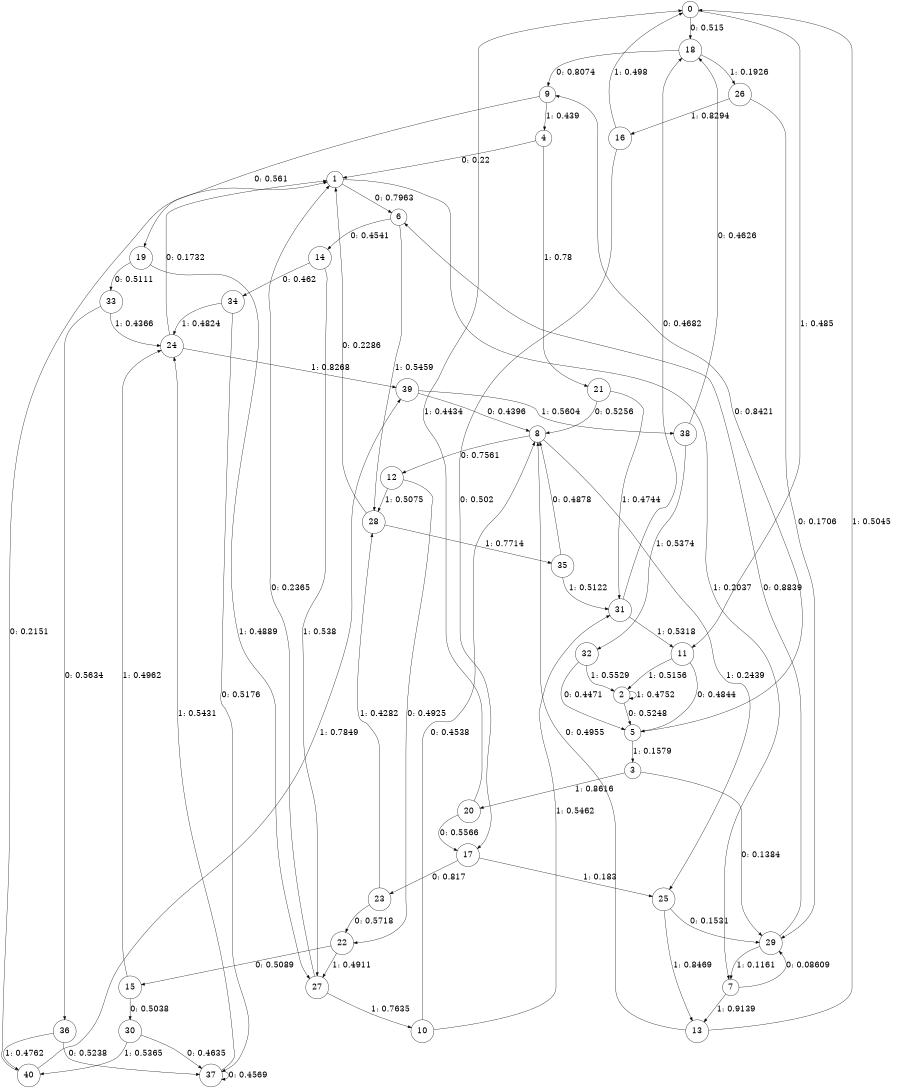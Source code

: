 digraph "ch33concat_phase3_L8" {
size = "6,8.5";
ratio = "fill";
node [shape = circle];
node [fontsize = 24];
edge [fontsize = 24];
0 -> 18 [label = "0: 0.515    "];
0 -> 11 [label = "1: 0.485    "];
1 -> 6 [label = "0: 0.7963   "];
1 -> 7 [label = "1: 0.2037   "];
2 -> 5 [label = "0: 0.5248   "];
2 -> 2 [label = "1: 0.4752   "];
3 -> 29 [label = "0: 0.1384   "];
3 -> 20 [label = "1: 0.8616   "];
4 -> 1 [label = "0: 0.22     "];
4 -> 21 [label = "1: 0.78     "];
5 -> 9 [label = "0: 0.8421   "];
5 -> 3 [label = "1: 0.1579   "];
6 -> 14 [label = "0: 0.4541   "];
6 -> 28 [label = "1: 0.5459   "];
7 -> 29 [label = "0: 0.08609  "];
7 -> 13 [label = "1: 0.9139   "];
8 -> 12 [label = "0: 0.7561   "];
8 -> 25 [label = "1: 0.2439   "];
9 -> 19 [label = "0: 0.561    "];
9 -> 4 [label = "1: 0.439    "];
10 -> 8 [label = "0: 0.4538   "];
10 -> 31 [label = "1: 0.5462   "];
11 -> 5 [label = "0: 0.4844   "];
11 -> 2 [label = "1: 0.5156   "];
12 -> 22 [label = "0: 0.4925   "];
12 -> 28 [label = "1: 0.5075   "];
13 -> 8 [label = "0: 0.4955   "];
13 -> 0 [label = "1: 0.5045   "];
14 -> 34 [label = "0: 0.462    "];
14 -> 27 [label = "1: 0.538    "];
15 -> 30 [label = "0: 0.5038   "];
15 -> 24 [label = "1: 0.4962   "];
16 -> 17 [label = "0: 0.502    "];
16 -> 0 [label = "1: 0.498    "];
17 -> 23 [label = "0: 0.817    "];
17 -> 25 [label = "1: 0.183    "];
18 -> 9 [label = "0: 0.8074   "];
18 -> 26 [label = "1: 0.1926   "];
19 -> 33 [label = "0: 0.5111   "];
19 -> 27 [label = "1: 0.4889   "];
20 -> 17 [label = "0: 0.5566   "];
20 -> 0 [label = "1: 0.4434   "];
21 -> 8 [label = "0: 0.5256   "];
21 -> 31 [label = "1: 0.4744   "];
22 -> 15 [label = "0: 0.5089   "];
22 -> 27 [label = "1: 0.4911   "];
23 -> 22 [label = "0: 0.5718   "];
23 -> 28 [label = "1: 0.4282   "];
24 -> 1 [label = "0: 0.1732   "];
24 -> 39 [label = "1: 0.8268   "];
25 -> 29 [label = "0: 0.1531   "];
25 -> 13 [label = "1: 0.8469   "];
26 -> 29 [label = "0: 0.1706   "];
26 -> 16 [label = "1: 0.8294   "];
27 -> 1 [label = "0: 0.2365   "];
27 -> 10 [label = "1: 0.7635   "];
28 -> 1 [label = "0: 0.2286   "];
28 -> 35 [label = "1: 0.7714   "];
29 -> 6 [label = "0: 0.8839   "];
29 -> 7 [label = "1: 0.1161   "];
30 -> 37 [label = "0: 0.4635   "];
30 -> 40 [label = "1: 0.5365   "];
31 -> 18 [label = "0: 0.4682   "];
31 -> 11 [label = "1: 0.5318   "];
32 -> 5 [label = "0: 0.4471   "];
32 -> 2 [label = "1: 0.5529   "];
33 -> 36 [label = "0: 0.5634   "];
33 -> 24 [label = "1: 0.4366   "];
34 -> 37 [label = "0: 0.5176   "];
34 -> 24 [label = "1: 0.4824   "];
35 -> 8 [label = "0: 0.4878   "];
35 -> 31 [label = "1: 0.5122   "];
36 -> 37 [label = "0: 0.5238   "];
36 -> 40 [label = "1: 0.4762   "];
37 -> 37 [label = "0: 0.4569   "];
37 -> 24 [label = "1: 0.5431   "];
38 -> 18 [label = "0: 0.4626   "];
38 -> 32 [label = "1: 0.5374   "];
39 -> 8 [label = "0: 0.4396   "];
39 -> 38 [label = "1: 0.5604   "];
40 -> 1 [label = "0: 0.2151   "];
40 -> 39 [label = "1: 0.7849   "];
}